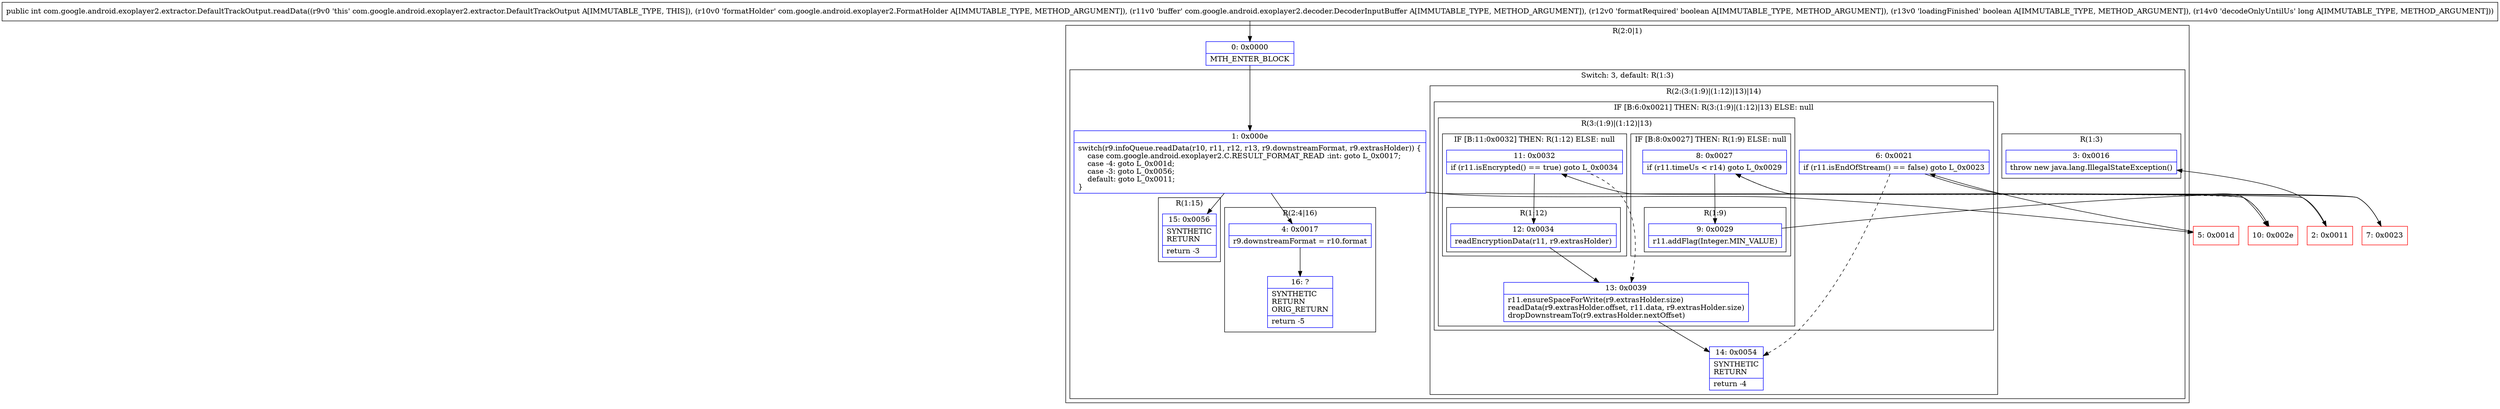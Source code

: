 digraph "CFG forcom.google.android.exoplayer2.extractor.DefaultTrackOutput.readData(Lcom\/google\/android\/exoplayer2\/FormatHolder;Lcom\/google\/android\/exoplayer2\/decoder\/DecoderInputBuffer;ZZJ)I" {
subgraph cluster_Region_984519768 {
label = "R(2:0|1)";
node [shape=record,color=blue];
Node_0 [shape=record,label="{0\:\ 0x0000|MTH_ENTER_BLOCK\l}"];
subgraph cluster_SwitchRegion_379552672 {
label = "Switch: 3, default: R(1:3)";
node [shape=record,color=blue];
Node_1 [shape=record,label="{1\:\ 0x000e|switch(r9.infoQueue.readData(r10, r11, r12, r13, r9.downstreamFormat, r9.extrasHolder)) \{\l    case com.google.android.exoplayer2.C.RESULT_FORMAT_READ :int: goto L_0x0017;\l    case \-4: goto L_0x001d;\l    case \-3: goto L_0x0056;\l    default: goto L_0x0011;\l\}\l}"];
subgraph cluster_Region_2070171757 {
label = "R(2:4|16)";
node [shape=record,color=blue];
Node_4 [shape=record,label="{4\:\ 0x0017|r9.downstreamFormat = r10.format\l}"];
Node_16 [shape=record,label="{16\:\ ?|SYNTHETIC\lRETURN\lORIG_RETURN\l|return \-5\l}"];
}
subgraph cluster_Region_1641327311 {
label = "R(2:(3:(1:9)|(1:12)|13)|14)";
node [shape=record,color=blue];
subgraph cluster_IfRegion_790032121 {
label = "IF [B:6:0x0021] THEN: R(3:(1:9)|(1:12)|13) ELSE: null";
node [shape=record,color=blue];
Node_6 [shape=record,label="{6\:\ 0x0021|if (r11.isEndOfStream() == false) goto L_0x0023\l}"];
subgraph cluster_Region_1165945400 {
label = "R(3:(1:9)|(1:12)|13)";
node [shape=record,color=blue];
subgraph cluster_IfRegion_482356674 {
label = "IF [B:8:0x0027] THEN: R(1:9) ELSE: null";
node [shape=record,color=blue];
Node_8 [shape=record,label="{8\:\ 0x0027|if (r11.timeUs \< r14) goto L_0x0029\l}"];
subgraph cluster_Region_1476816455 {
label = "R(1:9)";
node [shape=record,color=blue];
Node_9 [shape=record,label="{9\:\ 0x0029|r11.addFlag(Integer.MIN_VALUE)\l}"];
}
}
subgraph cluster_IfRegion_1090466456 {
label = "IF [B:11:0x0032] THEN: R(1:12) ELSE: null";
node [shape=record,color=blue];
Node_11 [shape=record,label="{11\:\ 0x0032|if (r11.isEncrypted() == true) goto L_0x0034\l}"];
subgraph cluster_Region_1927430037 {
label = "R(1:12)";
node [shape=record,color=blue];
Node_12 [shape=record,label="{12\:\ 0x0034|readEncryptionData(r11, r9.extrasHolder)\l}"];
}
}
Node_13 [shape=record,label="{13\:\ 0x0039|r11.ensureSpaceForWrite(r9.extrasHolder.size)\lreadData(r9.extrasHolder.offset, r11.data, r9.extrasHolder.size)\ldropDownstreamTo(r9.extrasHolder.nextOffset)\l}"];
}
}
Node_14 [shape=record,label="{14\:\ 0x0054|SYNTHETIC\lRETURN\l|return \-4\l}"];
}
subgraph cluster_Region_1876009526 {
label = "R(1:15)";
node [shape=record,color=blue];
Node_15 [shape=record,label="{15\:\ 0x0056|SYNTHETIC\lRETURN\l|return \-3\l}"];
}
subgraph cluster_Region_72261085 {
label = "R(1:3)";
node [shape=record,color=blue];
Node_3 [shape=record,label="{3\:\ 0x0016|throw new java.lang.IllegalStateException()\l}"];
}
}
}
Node_2 [shape=record,color=red,label="{2\:\ 0x0011}"];
Node_5 [shape=record,color=red,label="{5\:\ 0x001d}"];
Node_7 [shape=record,color=red,label="{7\:\ 0x0023}"];
Node_10 [shape=record,color=red,label="{10\:\ 0x002e}"];
MethodNode[shape=record,label="{public int com.google.android.exoplayer2.extractor.DefaultTrackOutput.readData((r9v0 'this' com.google.android.exoplayer2.extractor.DefaultTrackOutput A[IMMUTABLE_TYPE, THIS]), (r10v0 'formatHolder' com.google.android.exoplayer2.FormatHolder A[IMMUTABLE_TYPE, METHOD_ARGUMENT]), (r11v0 'buffer' com.google.android.exoplayer2.decoder.DecoderInputBuffer A[IMMUTABLE_TYPE, METHOD_ARGUMENT]), (r12v0 'formatRequired' boolean A[IMMUTABLE_TYPE, METHOD_ARGUMENT]), (r13v0 'loadingFinished' boolean A[IMMUTABLE_TYPE, METHOD_ARGUMENT]), (r14v0 'decodeOnlyUntilUs' long A[IMMUTABLE_TYPE, METHOD_ARGUMENT])) }"];
MethodNode -> Node_0;
Node_0 -> Node_1;
Node_1 -> Node_2;
Node_1 -> Node_4;
Node_1 -> Node_5;
Node_1 -> Node_15;
Node_4 -> Node_16;
Node_6 -> Node_7;
Node_6 -> Node_14[style=dashed];
Node_8 -> Node_9;
Node_8 -> Node_10[style=dashed];
Node_9 -> Node_10;
Node_11 -> Node_12;
Node_11 -> Node_13[style=dashed];
Node_12 -> Node_13;
Node_13 -> Node_14;
Node_2 -> Node_3;
Node_5 -> Node_6;
Node_7 -> Node_8;
Node_10 -> Node_11;
}

